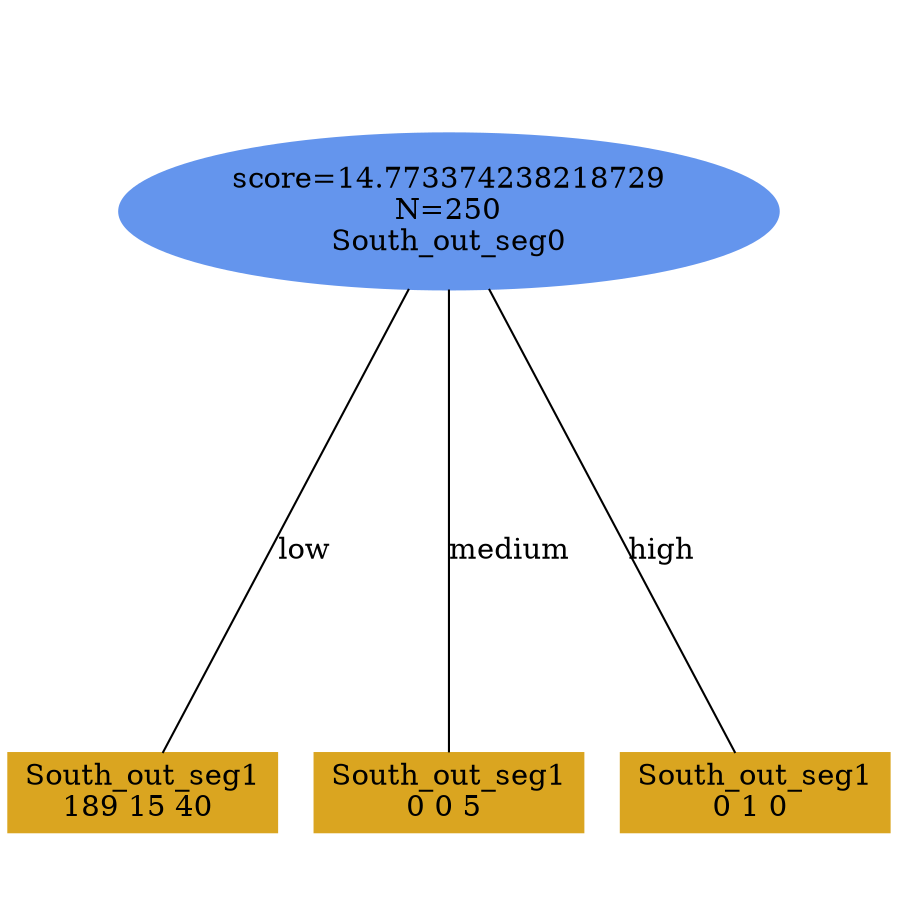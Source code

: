 digraph "DD" {
size = "7.5,10"
ratio=1.0;
center = true;
edge [dir = none];
{ rank = same; node [shape=ellipse, style=filled, color=cornflowerblue];"728" [label="score=14.773374238218729\nN=250\nSouth_out_seg0"];}
{ rank = same; node [shape=box, style=filled, color=goldenrod];"729" [label="South_out_seg1\n189 15 40 "];}
{ rank = same; node [shape=box, style=filled, color=goldenrod];"730" [label="South_out_seg1\n0 0 5 "];}
{ rank = same; node [shape=box, style=filled, color=goldenrod];"731" [label="South_out_seg1\n0 1 0 "];}
"728" -> "729" [label = "low"];
"728" -> "730" [label = "medium"];
"728" -> "731" [label = "high"];

}